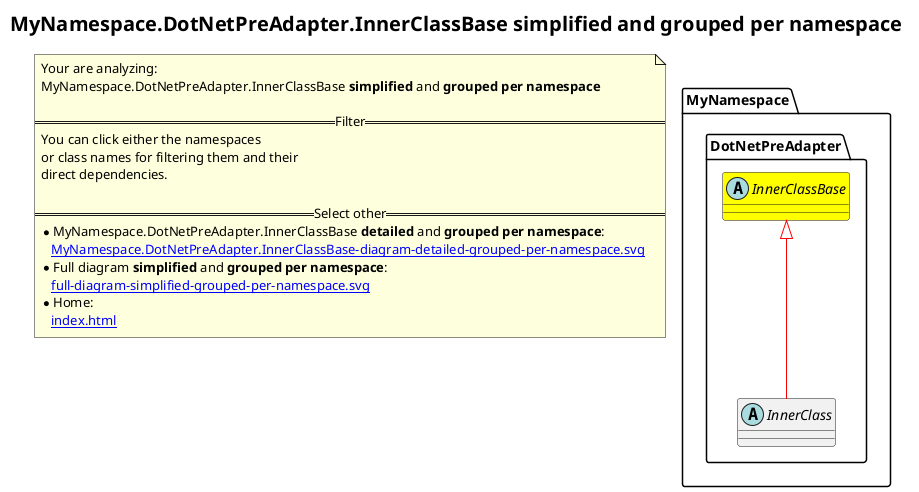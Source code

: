@startuml
skinparam linetype ortho
title <size:20>MyNamespace.DotNetPreAdapter.InnerClassBase **simplified** and **grouped per namespace**</size>
note "Your are analyzing:\nMyNamespace.DotNetPreAdapter.InnerClassBase **simplified** and **grouped per namespace**\n\n==Filter==\nYou can click either the namespaces \nor class names for filtering them and their\ndirect dependencies.\n\n==Select other==\n* MyNamespace.DotNetPreAdapter.InnerClassBase **detailed** and **grouped per namespace**:\n   [[MyNamespace.DotNetPreAdapter.InnerClassBase-diagram-detailed-grouped-per-namespace.svg]]\n* Full diagram **simplified** and **grouped per namespace**:\n   [[full-diagram-simplified-grouped-per-namespace.svg]]\n* Home:\n   [[index.html]]" as FloatingNote
namespace MyNamespace [[MyNamespace-diagram-simplified-grouped-per-namespace.svg]] {
namespace MyNamespace.DotNetPreAdapter [[MyNamespace.DotNetPreAdapter-diagram-simplified-grouped-per-namespace.svg]] {
  abstract class MyNamespace.DotNetPreAdapter.InnerClassBase [[MyNamespace.DotNetPreAdapter.InnerClassBase-diagram-simplified-grouped-per-namespace.svg]] #yellow {
  }
  abstract class MyNamespace.DotNetPreAdapter.InnerClass [[MyNamespace.DotNetPreAdapter.InnerClass-diagram-simplified-grouped-per-namespace.svg]]  {
  }
'Compared namespace MyNamespace.DotNetPreAdapter [[MyNamespace.DotNetPreAdapter-diagram-simplified-grouped-per-namespace.svg]] { with last element of   }
' Closing all previous_sub_namespace_list namespace None because file analysis is finished.
' Closing namespace DotNetPreAdapter
}
' Closing namespace MyNamespace
}
 ' *************************************** 
 ' *************************************** 
 ' *************************************** 
' Class relations extracted from namespace:
' MyNamespace.DotNetPreAdapter
MyNamespace.DotNetPreAdapter.InnerClassBase <|-[#red]- MyNamespace.DotNetPreAdapter.InnerClass
@enduml
